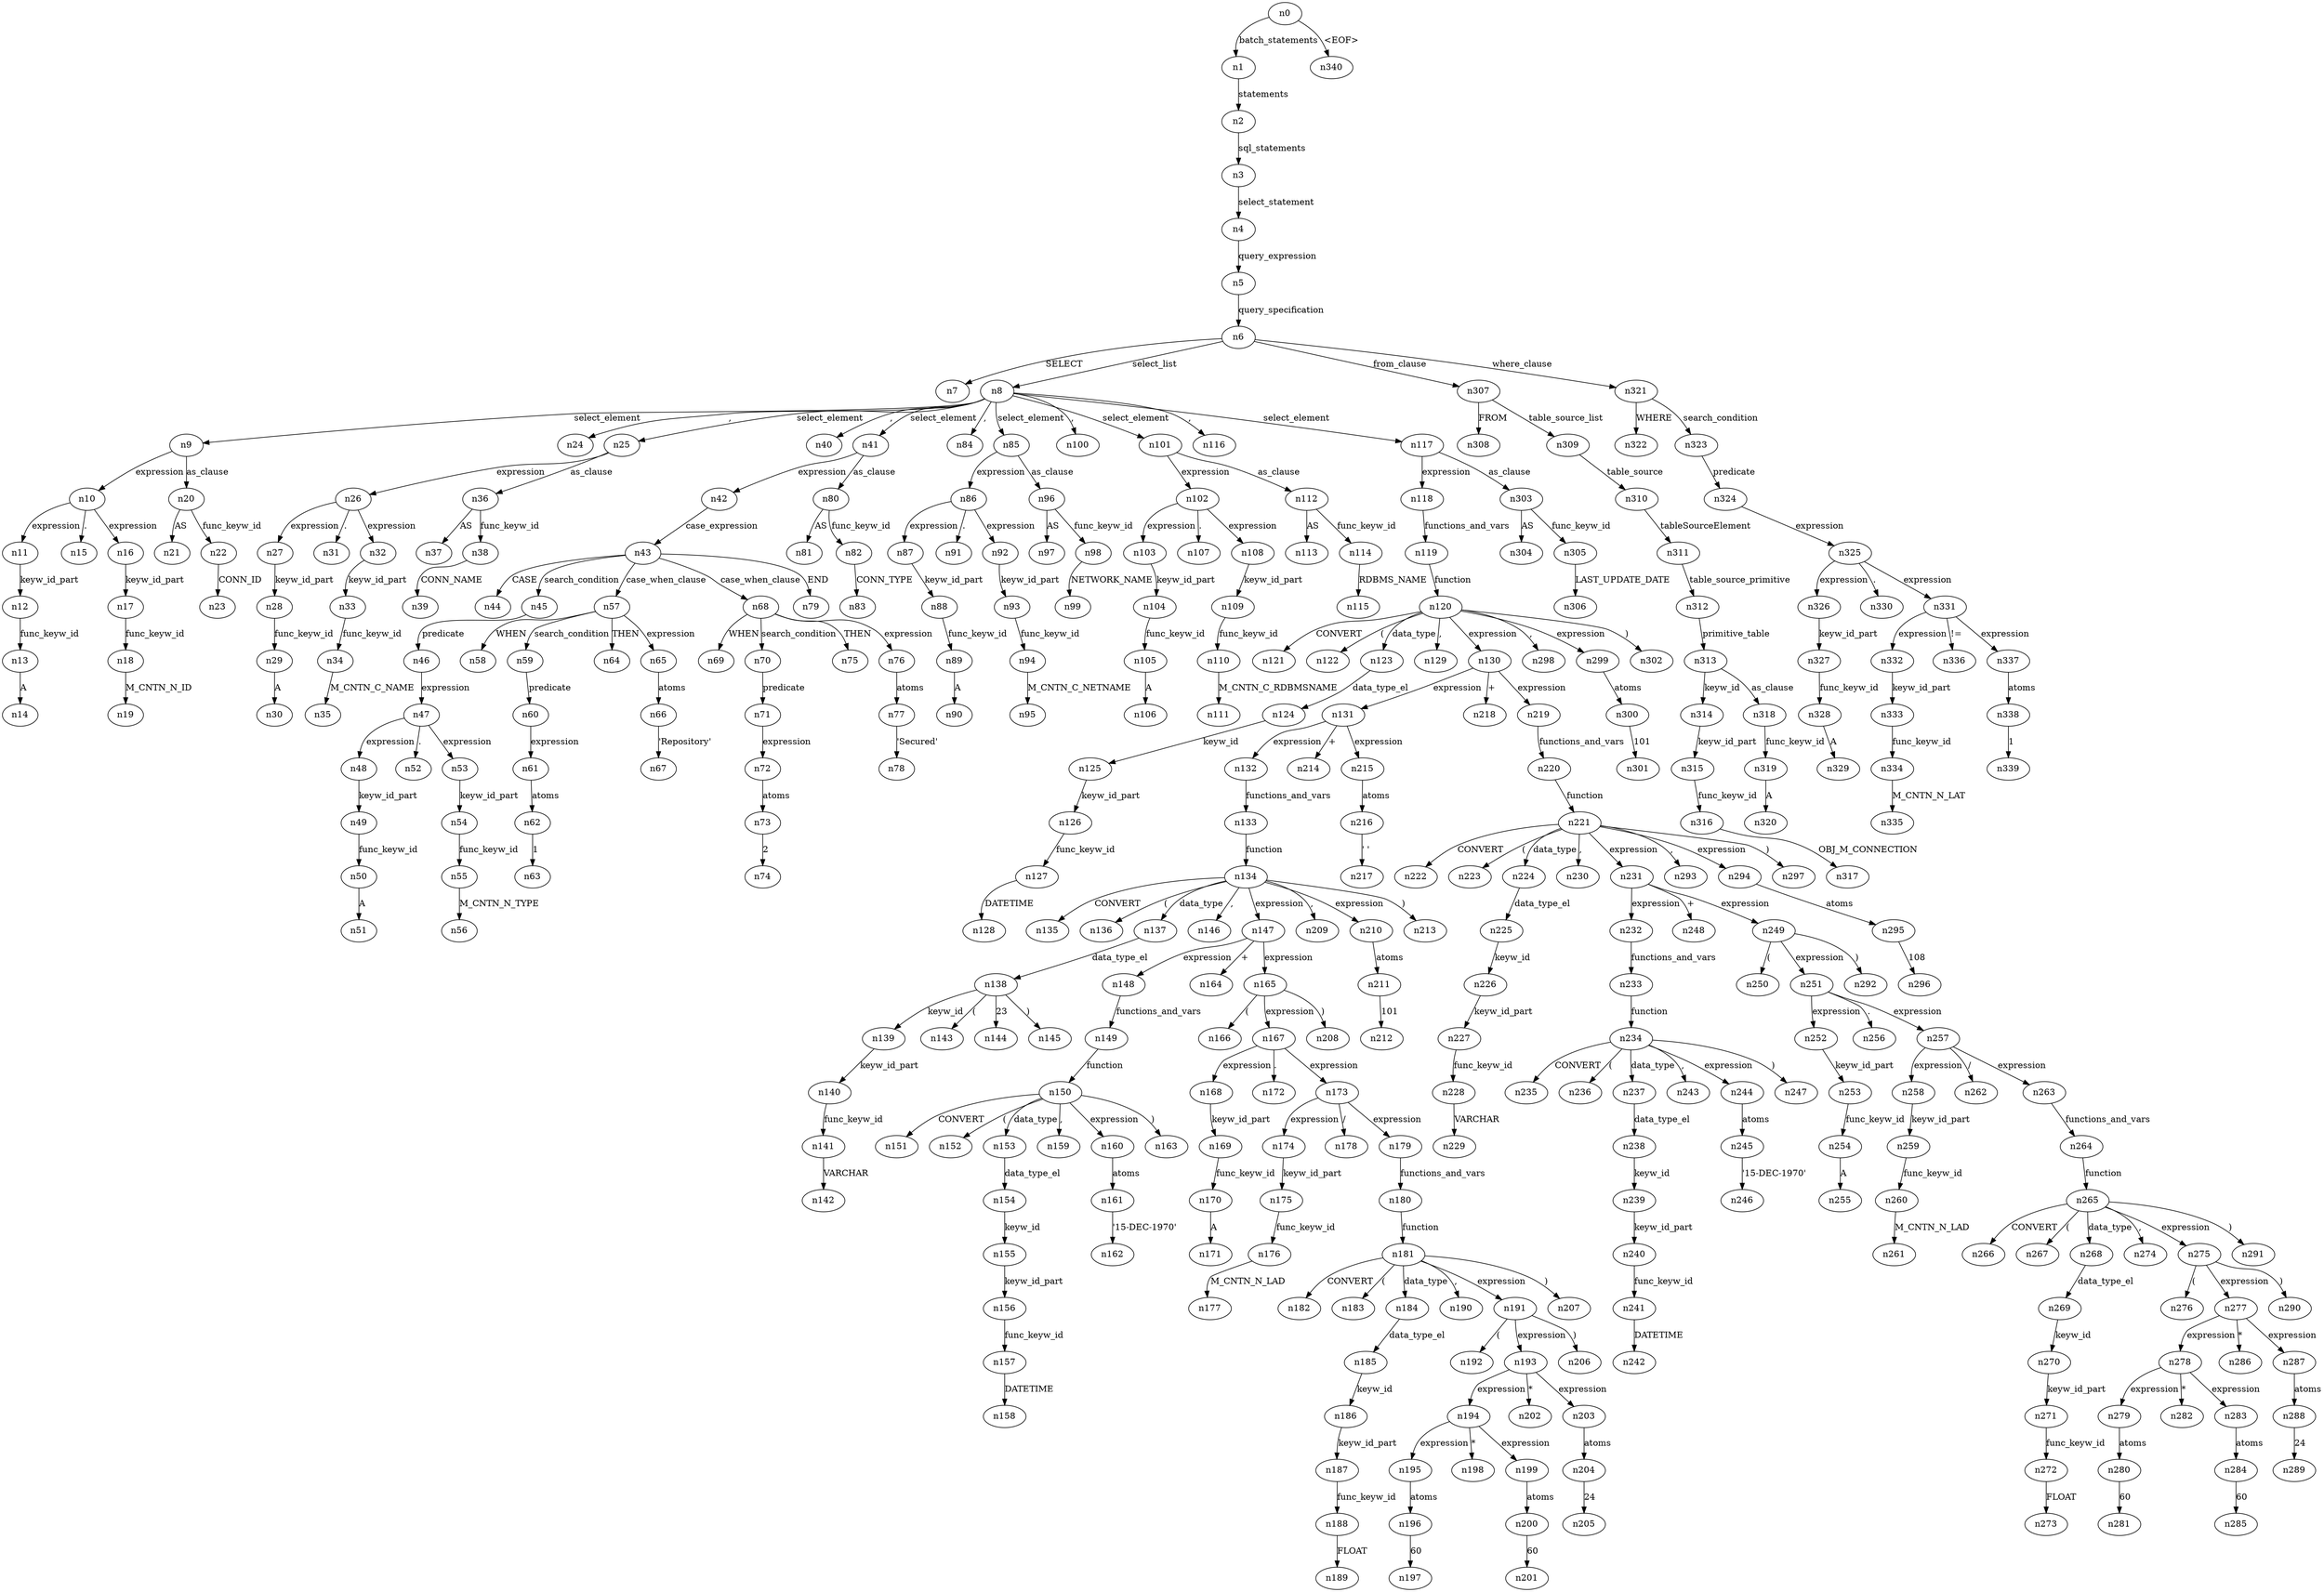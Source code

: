 digraph ParseTree {
  n0 -> n1 [label="batch_statements"];
  n1 -> n2 [label="statements"];
  n2 -> n3 [label="sql_statements"];
  n3 -> n4 [label="select_statement"];
  n4 -> n5 [label="query_expression"];
  n5 -> n6 [label="query_specification"];
  n6 -> n7 [label="SELECT"];
  n6 -> n8 [label="select_list"];
  n8 -> n9 [label="select_element"];
  n9 -> n10 [label="expression"];
  n10 -> n11 [label="expression"];
  n11 -> n12 [label="keyw_id_part"];
  n12 -> n13 [label="func_keyw_id"];
  n13 -> n14 [label="A"];
  n10 -> n15 [label="."];
  n10 -> n16 [label="expression"];
  n16 -> n17 [label="keyw_id_part"];
  n17 -> n18 [label="func_keyw_id"];
  n18 -> n19 [label="M_CNTN_N_ID"];
  n9 -> n20 [label="as_clause"];
  n20 -> n21 [label="AS"];
  n20 -> n22 [label="func_keyw_id"];
  n22 -> n23 [label="CONN_ID"];
  n8 -> n24 [label=","];
  n8 -> n25 [label="select_element"];
  n25 -> n26 [label="expression"];
  n26 -> n27 [label="expression"];
  n27 -> n28 [label="keyw_id_part"];
  n28 -> n29 [label="func_keyw_id"];
  n29 -> n30 [label="A"];
  n26 -> n31 [label="."];
  n26 -> n32 [label="expression"];
  n32 -> n33 [label="keyw_id_part"];
  n33 -> n34 [label="func_keyw_id"];
  n34 -> n35 [label="M_CNTN_C_NAME"];
  n25 -> n36 [label="as_clause"];
  n36 -> n37 [label="AS"];
  n36 -> n38 [label="func_keyw_id"];
  n38 -> n39 [label="CONN_NAME"];
  n8 -> n40 [label=","];
  n8 -> n41 [label="select_element"];
  n41 -> n42 [label="expression"];
  n42 -> n43 [label="case_expression"];
  n43 -> n44 [label="CASE"];
  n43 -> n45 [label="search_condition"];
  n45 -> n46 [label="predicate"];
  n46 -> n47 [label="expression"];
  n47 -> n48 [label="expression"];
  n48 -> n49 [label="keyw_id_part"];
  n49 -> n50 [label="func_keyw_id"];
  n50 -> n51 [label="A"];
  n47 -> n52 [label="."];
  n47 -> n53 [label="expression"];
  n53 -> n54 [label="keyw_id_part"];
  n54 -> n55 [label="func_keyw_id"];
  n55 -> n56 [label="M_CNTN_N_TYPE"];
  n43 -> n57 [label="case_when_clause"];
  n57 -> n58 [label="WHEN"];
  n57 -> n59 [label="search_condition"];
  n59 -> n60 [label="predicate"];
  n60 -> n61 [label="expression"];
  n61 -> n62 [label="atoms"];
  n62 -> n63 [label="1"];
  n57 -> n64 [label="THEN"];
  n57 -> n65 [label="expression"];
  n65 -> n66 [label="atoms"];
  n66 -> n67 [label="'Repository'"];
  n43 -> n68 [label="case_when_clause"];
  n68 -> n69 [label="WHEN"];
  n68 -> n70 [label="search_condition"];
  n70 -> n71 [label="predicate"];
  n71 -> n72 [label="expression"];
  n72 -> n73 [label="atoms"];
  n73 -> n74 [label="2"];
  n68 -> n75 [label="THEN"];
  n68 -> n76 [label="expression"];
  n76 -> n77 [label="atoms"];
  n77 -> n78 [label="'Secured'"];
  n43 -> n79 [label="END"];
  n41 -> n80 [label="as_clause"];
  n80 -> n81 [label="AS"];
  n80 -> n82 [label="func_keyw_id"];
  n82 -> n83 [label="CONN_TYPE"];
  n8 -> n84 [label=","];
  n8 -> n85 [label="select_element"];
  n85 -> n86 [label="expression"];
  n86 -> n87 [label="expression"];
  n87 -> n88 [label="keyw_id_part"];
  n88 -> n89 [label="func_keyw_id"];
  n89 -> n90 [label="A"];
  n86 -> n91 [label="."];
  n86 -> n92 [label="expression"];
  n92 -> n93 [label="keyw_id_part"];
  n93 -> n94 [label="func_keyw_id"];
  n94 -> n95 [label="M_CNTN_C_NETNAME"];
  n85 -> n96 [label="as_clause"];
  n96 -> n97 [label="AS"];
  n96 -> n98 [label="func_keyw_id"];
  n98 -> n99 [label="NETWORK_NAME"];
  n8 -> n100 [label=","];
  n8 -> n101 [label="select_element"];
  n101 -> n102 [label="expression"];
  n102 -> n103 [label="expression"];
  n103 -> n104 [label="keyw_id_part"];
  n104 -> n105 [label="func_keyw_id"];
  n105 -> n106 [label="A"];
  n102 -> n107 [label="."];
  n102 -> n108 [label="expression"];
  n108 -> n109 [label="keyw_id_part"];
  n109 -> n110 [label="func_keyw_id"];
  n110 -> n111 [label="M_CNTN_C_RDBMSNAME"];
  n101 -> n112 [label="as_clause"];
  n112 -> n113 [label="AS"];
  n112 -> n114 [label="func_keyw_id"];
  n114 -> n115 [label="RDBMS_NAME"];
  n8 -> n116 [label=","];
  n8 -> n117 [label="select_element"];
  n117 -> n118 [label="expression"];
  n118 -> n119 [label="functions_and_vars"];
  n119 -> n120 [label="function"];
  n120 -> n121 [label="CONVERT"];
  n120 -> n122 [label="("];
  n120 -> n123 [label="data_type"];
  n123 -> n124 [label="data_type_el"];
  n124 -> n125 [label="keyw_id"];
  n125 -> n126 [label="keyw_id_part"];
  n126 -> n127 [label="func_keyw_id"];
  n127 -> n128 [label="DATETIME"];
  n120 -> n129 [label=","];
  n120 -> n130 [label="expression"];
  n130 -> n131 [label="expression"];
  n131 -> n132 [label="expression"];
  n132 -> n133 [label="functions_and_vars"];
  n133 -> n134 [label="function"];
  n134 -> n135 [label="CONVERT"];
  n134 -> n136 [label="("];
  n134 -> n137 [label="data_type"];
  n137 -> n138 [label="data_type_el"];
  n138 -> n139 [label="keyw_id"];
  n139 -> n140 [label="keyw_id_part"];
  n140 -> n141 [label="func_keyw_id"];
  n141 -> n142 [label="VARCHAR"];
  n138 -> n143 [label="("];
  n138 -> n144 [label="23"];
  n138 -> n145 [label=")"];
  n134 -> n146 [label=","];
  n134 -> n147 [label="expression"];
  n147 -> n148 [label="expression"];
  n148 -> n149 [label="functions_and_vars"];
  n149 -> n150 [label="function"];
  n150 -> n151 [label="CONVERT"];
  n150 -> n152 [label="("];
  n150 -> n153 [label="data_type"];
  n153 -> n154 [label="data_type_el"];
  n154 -> n155 [label="keyw_id"];
  n155 -> n156 [label="keyw_id_part"];
  n156 -> n157 [label="func_keyw_id"];
  n157 -> n158 [label="DATETIME"];
  n150 -> n159 [label=","];
  n150 -> n160 [label="expression"];
  n160 -> n161 [label="atoms"];
  n161 -> n162 [label="'15-DEC-1970'"];
  n150 -> n163 [label=")"];
  n147 -> n164 [label="+"];
  n147 -> n165 [label="expression"];
  n165 -> n166 [label="("];
  n165 -> n167 [label="expression"];
  n167 -> n168 [label="expression"];
  n168 -> n169 [label="keyw_id_part"];
  n169 -> n170 [label="func_keyw_id"];
  n170 -> n171 [label="A"];
  n167 -> n172 [label="."];
  n167 -> n173 [label="expression"];
  n173 -> n174 [label="expression"];
  n174 -> n175 [label="keyw_id_part"];
  n175 -> n176 [label="func_keyw_id"];
  n176 -> n177 [label="M_CNTN_N_LAD"];
  n173 -> n178 [label="/"];
  n173 -> n179 [label="expression"];
  n179 -> n180 [label="functions_and_vars"];
  n180 -> n181 [label="function"];
  n181 -> n182 [label="CONVERT"];
  n181 -> n183 [label="("];
  n181 -> n184 [label="data_type"];
  n184 -> n185 [label="data_type_el"];
  n185 -> n186 [label="keyw_id"];
  n186 -> n187 [label="keyw_id_part"];
  n187 -> n188 [label="func_keyw_id"];
  n188 -> n189 [label="FLOAT"];
  n181 -> n190 [label=","];
  n181 -> n191 [label="expression"];
  n191 -> n192 [label="("];
  n191 -> n193 [label="expression"];
  n193 -> n194 [label="expression"];
  n194 -> n195 [label="expression"];
  n195 -> n196 [label="atoms"];
  n196 -> n197 [label="60"];
  n194 -> n198 [label="*"];
  n194 -> n199 [label="expression"];
  n199 -> n200 [label="atoms"];
  n200 -> n201 [label="60"];
  n193 -> n202 [label="*"];
  n193 -> n203 [label="expression"];
  n203 -> n204 [label="atoms"];
  n204 -> n205 [label="24"];
  n191 -> n206 [label=")"];
  n181 -> n207 [label=")"];
  n165 -> n208 [label=")"];
  n134 -> n209 [label=","];
  n134 -> n210 [label="expression"];
  n210 -> n211 [label="atoms"];
  n211 -> n212 [label="101"];
  n134 -> n213 [label=")"];
  n131 -> n214 [label="+"];
  n131 -> n215 [label="expression"];
  n215 -> n216 [label="atoms"];
  n216 -> n217 [label="' '"];
  n130 -> n218 [label="+"];
  n130 -> n219 [label="expression"];
  n219 -> n220 [label="functions_and_vars"];
  n220 -> n221 [label="function"];
  n221 -> n222 [label="CONVERT"];
  n221 -> n223 [label="("];
  n221 -> n224 [label="data_type"];
  n224 -> n225 [label="data_type_el"];
  n225 -> n226 [label="keyw_id"];
  n226 -> n227 [label="keyw_id_part"];
  n227 -> n228 [label="func_keyw_id"];
  n228 -> n229 [label="VARCHAR"];
  n221 -> n230 [label=","];
  n221 -> n231 [label="expression"];
  n231 -> n232 [label="expression"];
  n232 -> n233 [label="functions_and_vars"];
  n233 -> n234 [label="function"];
  n234 -> n235 [label="CONVERT"];
  n234 -> n236 [label="("];
  n234 -> n237 [label="data_type"];
  n237 -> n238 [label="data_type_el"];
  n238 -> n239 [label="keyw_id"];
  n239 -> n240 [label="keyw_id_part"];
  n240 -> n241 [label="func_keyw_id"];
  n241 -> n242 [label="DATETIME"];
  n234 -> n243 [label=","];
  n234 -> n244 [label="expression"];
  n244 -> n245 [label="atoms"];
  n245 -> n246 [label="'15-DEC-1970'"];
  n234 -> n247 [label=")"];
  n231 -> n248 [label="+"];
  n231 -> n249 [label="expression"];
  n249 -> n250 [label="("];
  n249 -> n251 [label="expression"];
  n251 -> n252 [label="expression"];
  n252 -> n253 [label="keyw_id_part"];
  n253 -> n254 [label="func_keyw_id"];
  n254 -> n255 [label="A"];
  n251 -> n256 [label="."];
  n251 -> n257 [label="expression"];
  n257 -> n258 [label="expression"];
  n258 -> n259 [label="keyw_id_part"];
  n259 -> n260 [label="func_keyw_id"];
  n260 -> n261 [label="M_CNTN_N_LAD"];
  n257 -> n262 [label="/"];
  n257 -> n263 [label="expression"];
  n263 -> n264 [label="functions_and_vars"];
  n264 -> n265 [label="function"];
  n265 -> n266 [label="CONVERT"];
  n265 -> n267 [label="("];
  n265 -> n268 [label="data_type"];
  n268 -> n269 [label="data_type_el"];
  n269 -> n270 [label="keyw_id"];
  n270 -> n271 [label="keyw_id_part"];
  n271 -> n272 [label="func_keyw_id"];
  n272 -> n273 [label="FLOAT"];
  n265 -> n274 [label=","];
  n265 -> n275 [label="expression"];
  n275 -> n276 [label="("];
  n275 -> n277 [label="expression"];
  n277 -> n278 [label="expression"];
  n278 -> n279 [label="expression"];
  n279 -> n280 [label="atoms"];
  n280 -> n281 [label="60"];
  n278 -> n282 [label="*"];
  n278 -> n283 [label="expression"];
  n283 -> n284 [label="atoms"];
  n284 -> n285 [label="60"];
  n277 -> n286 [label="*"];
  n277 -> n287 [label="expression"];
  n287 -> n288 [label="atoms"];
  n288 -> n289 [label="24"];
  n275 -> n290 [label=")"];
  n265 -> n291 [label=")"];
  n249 -> n292 [label=")"];
  n221 -> n293 [label=","];
  n221 -> n294 [label="expression"];
  n294 -> n295 [label="atoms"];
  n295 -> n296 [label="108"];
  n221 -> n297 [label=")"];
  n120 -> n298 [label=","];
  n120 -> n299 [label="expression"];
  n299 -> n300 [label="atoms"];
  n300 -> n301 [label="101"];
  n120 -> n302 [label=")"];
  n117 -> n303 [label="as_clause"];
  n303 -> n304 [label="AS"];
  n303 -> n305 [label="func_keyw_id"];
  n305 -> n306 [label="LAST_UPDATE_DATE"];
  n6 -> n307 [label="from_clause"];
  n307 -> n308 [label="FROM"];
  n307 -> n309 [label="table_source_list"];
  n309 -> n310 [label="table_source"];
  n310 -> n311 [label="tableSourceElement"];
  n311 -> n312 [label="table_source_primitive"];
  n312 -> n313 [label="primitive_table"];
  n313 -> n314 [label="keyw_id"];
  n314 -> n315 [label="keyw_id_part"];
  n315 -> n316 [label="func_keyw_id"];
  n316 -> n317 [label="OBJ_M_CONNECTION"];
  n313 -> n318 [label="as_clause"];
  n318 -> n319 [label="func_keyw_id"];
  n319 -> n320 [label="A"];
  n6 -> n321 [label="where_clause"];
  n321 -> n322 [label="WHERE"];
  n321 -> n323 [label="search_condition"];
  n323 -> n324 [label="predicate"];
  n324 -> n325 [label="expression"];
  n325 -> n326 [label="expression"];
  n326 -> n327 [label="keyw_id_part"];
  n327 -> n328 [label="func_keyw_id"];
  n328 -> n329 [label="A"];
  n325 -> n330 [label="."];
  n325 -> n331 [label="expression"];
  n331 -> n332 [label="expression"];
  n332 -> n333 [label="keyw_id_part"];
  n333 -> n334 [label="func_keyw_id"];
  n334 -> n335 [label="M_CNTN_N_LAT"];
  n331 -> n336 [label="!="];
  n331 -> n337 [label="expression"];
  n337 -> n338 [label="atoms"];
  n338 -> n339 [label="1"];
  n0 -> n340 [label="<EOF>"];
}